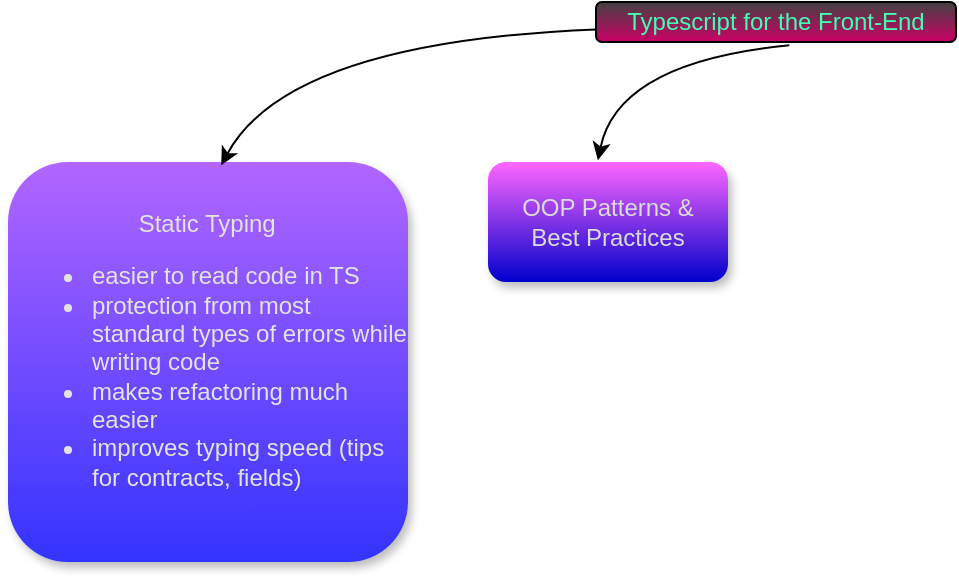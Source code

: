 <mxfile version="13.7.7" type="github">
  <diagram id="I_Di6sEIPElMC3I-nAi-" name="Page-1">
    <mxGraphModel dx="1185" dy="635" grid="1" gridSize="10" guides="1" tooltips="1" connect="1" arrows="1" fold="1" page="1" pageScale="1" pageWidth="827" pageHeight="1169" math="0" shadow="0">
      <root>
        <mxCell id="0" />
        <mxCell id="1" parent="0" />
        <mxCell id="gq6QbgiBmz24k4WDsFfc-3" value="&lt;div&gt;&amp;nbsp; &amp;nbsp; &amp;nbsp; &amp;nbsp; &amp;nbsp; &amp;nbsp; &amp;nbsp; &amp;nbsp; &amp;nbsp; &amp;nbsp;Static Typing&amp;nbsp;&amp;nbsp;&lt;/div&gt;&lt;div&gt;&lt;ul&gt;&lt;li&gt;&lt;span&gt;easier to read code in TS&lt;/span&gt;&lt;br&gt;&lt;/li&gt;&lt;li&gt;&lt;span&gt;protection from most standard types of errors while writing code&lt;/span&gt;&lt;br&gt;&lt;/li&gt;&lt;li&gt;&lt;span&gt;makes refactoring much easier&lt;/span&gt;&lt;br&gt;&lt;/li&gt;&lt;li&gt;&lt;span&gt;improves typing speed (tips for contracts, fields)&lt;/span&gt;&lt;/li&gt;&lt;/ul&gt;&lt;/div&gt;" style="whiteSpace=wrap;html=1;aspect=fixed;gradientDirection=south;gradientColor=#3333FF;fontColor=#E3E3E3;fillColor=#B266FF;rounded=1;glass=0;shadow=1;sketch=0;align=left;strokeColor=none;" vertex="1" parent="1">
          <mxGeometry x="30" y="90" width="200" height="200" as="geometry" />
        </mxCell>
        <mxCell id="gq6QbgiBmz24k4WDsFfc-1" value="Typescript for the Front-End" style="rounded=1;whiteSpace=wrap;html=1;fillColor=#424242;gradientColor=#CC0066;fontColor=#40FFB3;" vertex="1" parent="1">
          <mxGeometry x="324" y="10" width="180" height="20" as="geometry" />
        </mxCell>
        <mxCell id="gq6QbgiBmz24k4WDsFfc-5" value="OOP Patterns &amp;amp;&lt;br&gt;Best Practices" style="rounded=1;whiteSpace=wrap;html=1;fillColor=#FF66FF;gradientColor=#0000CC;fontColor=#DBDBDB;shadow=1;strokeColor=none;" vertex="1" parent="1">
          <mxGeometry x="270" y="90" width="120" height="60" as="geometry" />
        </mxCell>
        <mxCell id="gq6QbgiBmz24k4WDsFfc-8" value="" style="curved=1;endArrow=classic;html=1;fontColor=#E3E3E3;entryX=0.533;entryY=0.008;entryDx=0;entryDy=0;entryPerimeter=0;" edge="1" parent="1" source="gq6QbgiBmz24k4WDsFfc-1" target="gq6QbgiBmz24k4WDsFfc-3">
          <mxGeometry width="50" height="50" relative="1" as="geometry">
            <mxPoint x="430" y="230" as="sourcePoint" />
            <mxPoint x="480" y="180" as="targetPoint" />
            <Array as="points">
              <mxPoint x="170" y="30" />
            </Array>
          </mxGeometry>
        </mxCell>
        <mxCell id="gq6QbgiBmz24k4WDsFfc-9" value="" style="curved=1;endArrow=classic;html=1;fontColor=#E3E3E3;exitX=0.537;exitY=1.083;exitDx=0;exitDy=0;exitPerimeter=0;entryX=0.458;entryY=-0.014;entryDx=0;entryDy=0;entryPerimeter=0;" edge="1" parent="1" source="gq6QbgiBmz24k4WDsFfc-1" target="gq6QbgiBmz24k4WDsFfc-5">
          <mxGeometry width="50" height="50" relative="1" as="geometry">
            <mxPoint x="430" y="230" as="sourcePoint" />
            <mxPoint x="480" y="180" as="targetPoint" />
            <Array as="points">
              <mxPoint x="335" y="40" />
            </Array>
          </mxGeometry>
        </mxCell>
      </root>
    </mxGraphModel>
  </diagram>
</mxfile>
